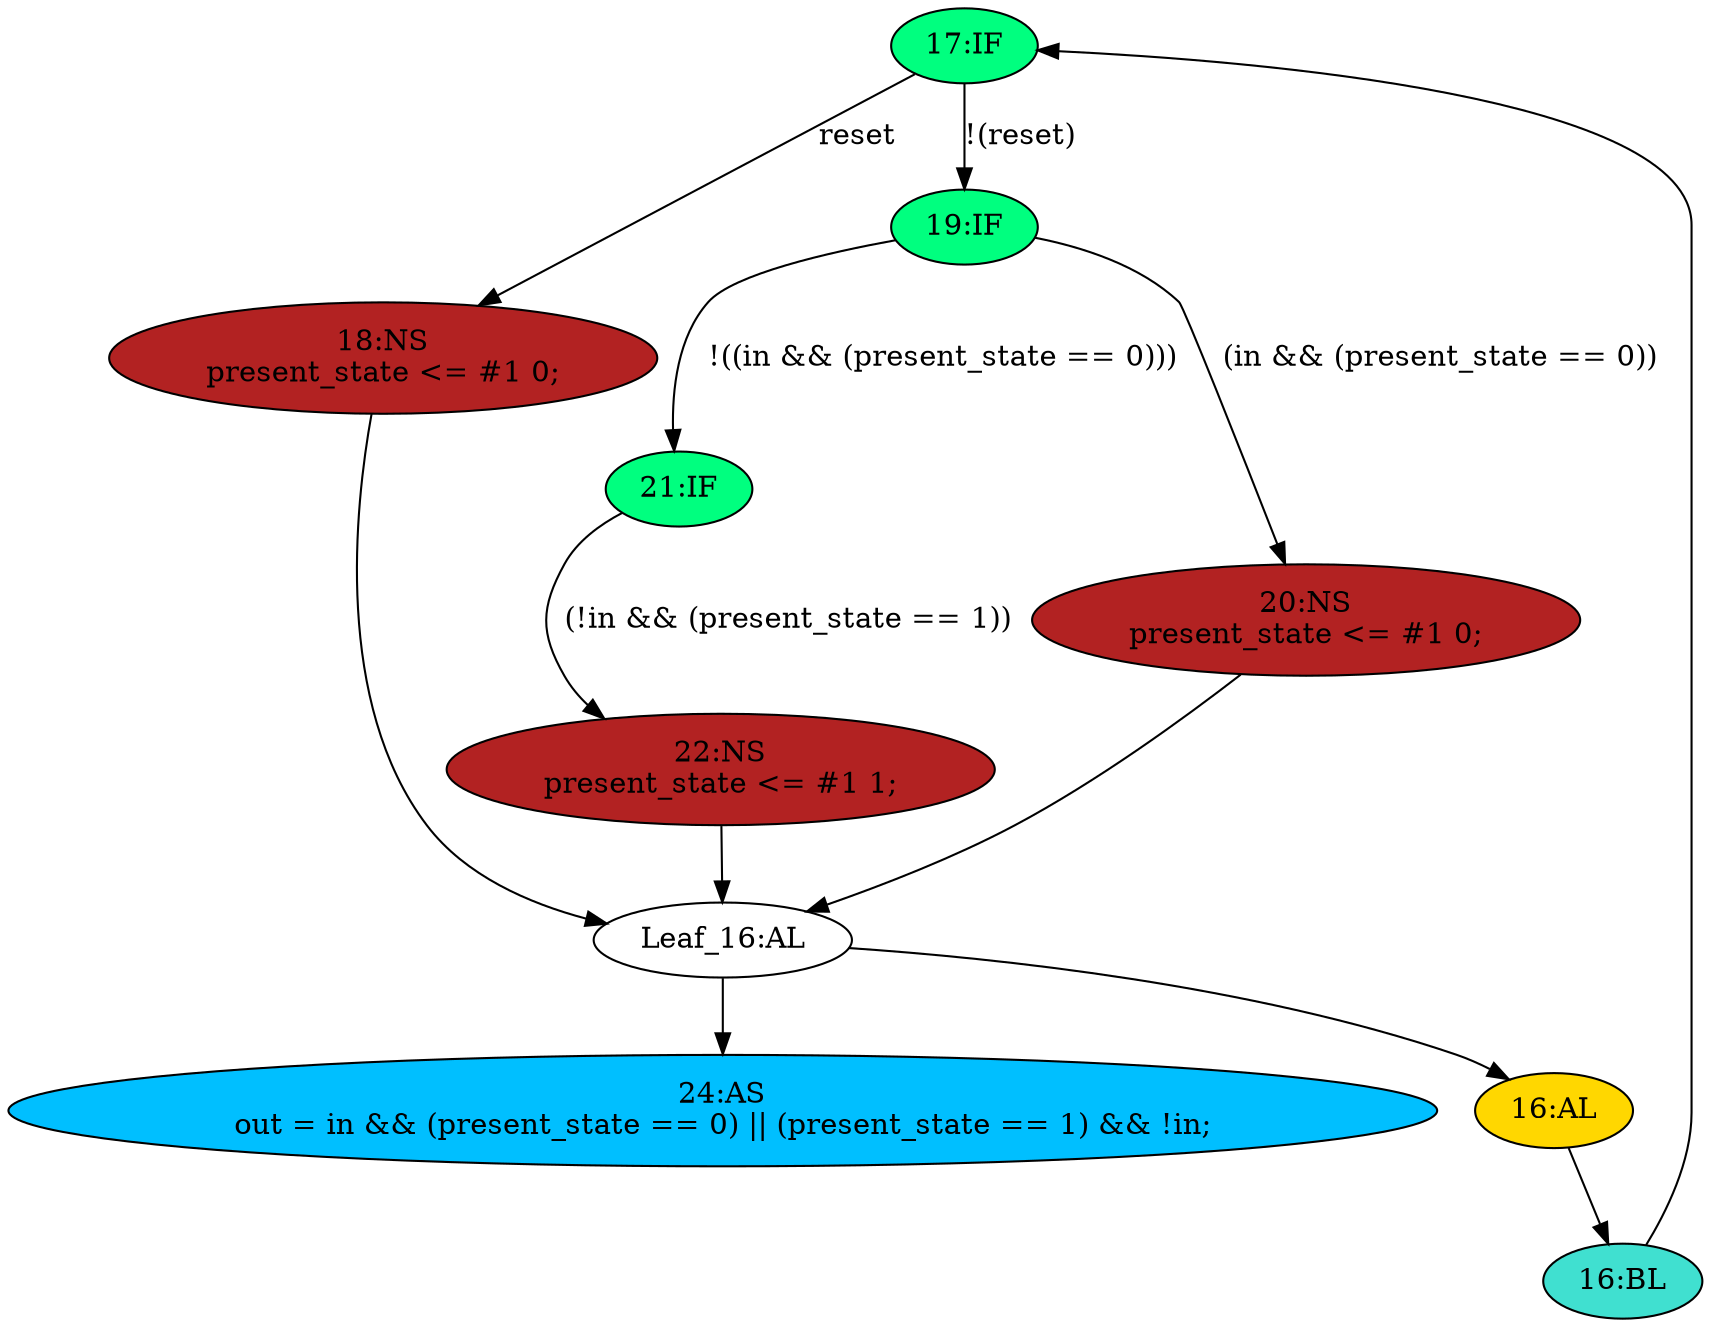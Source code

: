 strict digraph "compose( ,  )" {
	node [label="\N"];
	"17:IF"	[ast="<pyverilog.vparser.ast.IfStatement object at 0x7f8e59fb1550>",
		fillcolor=springgreen,
		label="17:IF",
		statements="[]",
		style=filled,
		typ=IfStatement];
	"18:NS"	[ast="<pyverilog.vparser.ast.NonblockingSubstitution object at 0x7f8e59fb1150>",
		fillcolor=firebrick,
		label="18:NS
present_state <= #1 0;",
		statements="[<pyverilog.vparser.ast.NonblockingSubstitution object at 0x7f8e59fb1150>]",
		style=filled,
		typ=NonblockingSubstitution];
	"17:IF" -> "18:NS"	[cond="['reset']",
		label=reset,
		lineno=17];
	"19:IF"	[ast="<pyverilog.vparser.ast.IfStatement object at 0x7f8e59fa6450>",
		fillcolor=springgreen,
		label="19:IF",
		statements="[]",
		style=filled,
		typ=IfStatement];
	"17:IF" -> "19:IF"	[cond="['reset']",
		label="!(reset)",
		lineno=17];
	"24:AS"	[ast="<pyverilog.vparser.ast.Assign object at 0x7f8e59e58310>",
		def_var="['out']",
		fillcolor=deepskyblue,
		label="24:AS
out = in && (present_state == 0) || (present_state == 1) && !in;",
		statements="[]",
		style=filled,
		typ=Assign,
		use_var="['in', 'present_state', 'present_state', 'in']"];
	"Leaf_16:AL"	[def_var="['present_state']",
		label="Leaf_16:AL"];
	"18:NS" -> "Leaf_16:AL"	[cond="[]",
		lineno=None];
	"21:IF"	[ast="<pyverilog.vparser.ast.IfStatement object at 0x7f8e5a26a250>",
		fillcolor=springgreen,
		label="21:IF",
		statements="[]",
		style=filled,
		typ=IfStatement];
	"19:IF" -> "21:IF"	[cond="['in', 'present_state']",
		label="!((in && (present_state == 0)))",
		lineno=19];
	"20:NS"	[ast="<pyverilog.vparser.ast.NonblockingSubstitution object at 0x7f8e59fa6150>",
		fillcolor=firebrick,
		label="20:NS
present_state <= #1 0;",
		statements="[<pyverilog.vparser.ast.NonblockingSubstitution object at 0x7f8e59fa6150>]",
		style=filled,
		typ=NonblockingSubstitution];
	"19:IF" -> "20:NS"	[cond="['in', 'present_state']",
		label="(in && (present_state == 0))",
		lineno=19];
	"22:NS"	[ast="<pyverilog.vparser.ast.NonblockingSubstitution object at 0x7f8e5a26a090>",
		fillcolor=firebrick,
		label="22:NS
present_state <= #1 1;",
		statements="[<pyverilog.vparser.ast.NonblockingSubstitution object at 0x7f8e5a26a090>]",
		style=filled,
		typ=NonblockingSubstitution];
	"21:IF" -> "22:NS"	[cond="['in', 'present_state']",
		label="(!in && (present_state == 1))",
		lineno=21];
	"22:NS" -> "Leaf_16:AL"	[cond="[]",
		lineno=None];
	"16:AL"	[ast="<pyverilog.vparser.ast.Always object at 0x7f8e59fa3610>",
		clk_sens=True,
		fillcolor=gold,
		label="16:AL",
		sens="['clk']",
		statements="[]",
		style=filled,
		typ=Always,
		use_var="['reset', 'present_state', 'in']"];
	"16:BL"	[ast="<pyverilog.vparser.ast.Block object at 0x7f8e59fa3890>",
		fillcolor=turquoise,
		label="16:BL",
		statements="[]",
		style=filled,
		typ=Block];
	"16:AL" -> "16:BL"	[cond="[]",
		lineno=None];
	"20:NS" -> "Leaf_16:AL"	[cond="[]",
		lineno=None];
	"Leaf_16:AL" -> "24:AS";
	"Leaf_16:AL" -> "16:AL";
	"16:BL" -> "17:IF"	[cond="[]",
		lineno=None];
}
